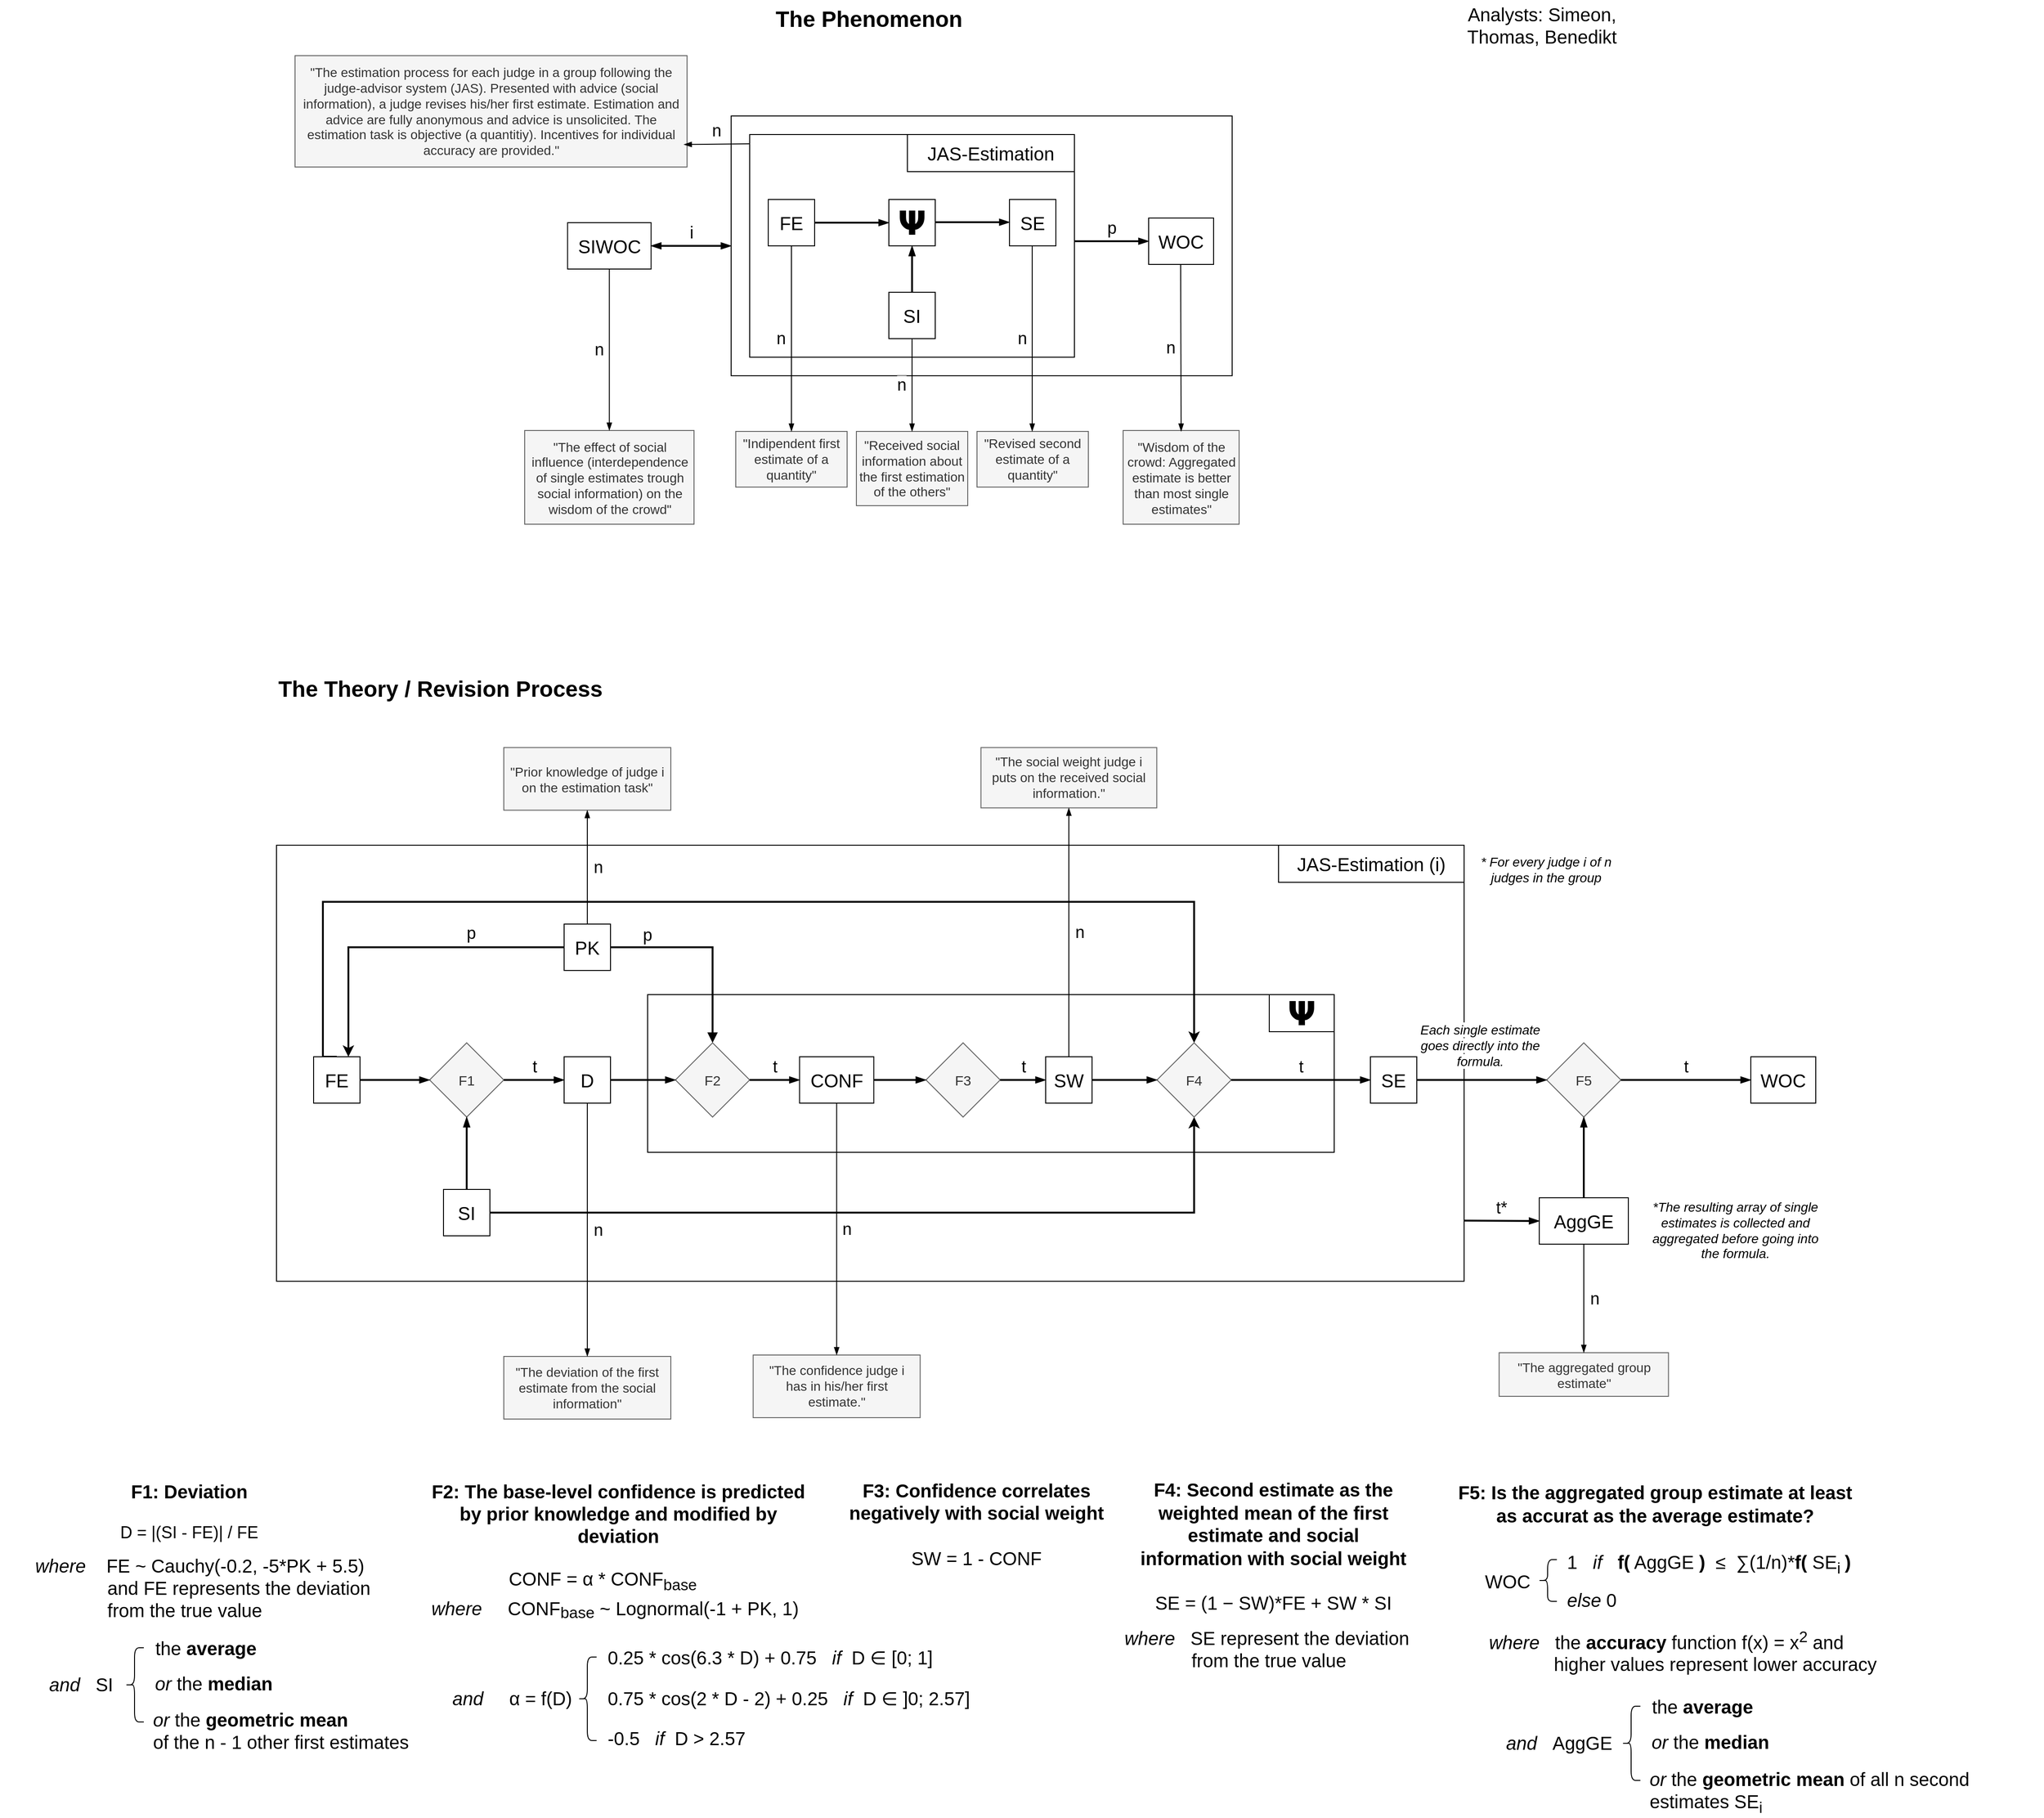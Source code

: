<mxfile version="26.0.9">
  <diagram name="Seite-1" id="RQTe5mgzZmNywEFpRnqD">
    <mxGraphModel dx="2562" dy="2364" grid="1" gridSize="10" guides="1" tooltips="1" connect="1" arrows="1" fold="1" page="1" pageScale="1" pageWidth="827" pageHeight="1169" math="0" shadow="0">
      <root>
        <mxCell id="0" />
        <mxCell id="1" parent="0" />
        <mxCell id="HI9Pbx4m3uAijnWi6vWS-48" value="" style="group" parent="1" vertex="1" connectable="0">
          <mxGeometry x="-390" y="887" width="1587" height="500" as="geometry" />
        </mxCell>
        <mxCell id="HI9Pbx4m3uAijnWi6vWS-57" value="" style="group" parent="HI9Pbx4m3uAijnWi6vWS-48" vertex="1" connectable="0">
          <mxGeometry x="100" y="9" width="1365" height="470" as="geometry" />
        </mxCell>
        <mxCell id="HI9Pbx4m3uAijnWi6vWS-58" value="" style="rounded=0;whiteSpace=wrap;html=1;fillColor=none;" parent="HI9Pbx4m3uAijnWi6vWS-57" vertex="1">
          <mxGeometry width="1280" height="470" as="geometry" />
        </mxCell>
        <mxCell id="HI9Pbx4m3uAijnWi6vWS-59" value="JAS-Estimation (i)" style="rounded=0;whiteSpace=wrap;html=1;fontSize=20;" parent="HI9Pbx4m3uAijnWi6vWS-57" vertex="1">
          <mxGeometry x="1080" width="200" height="40" as="geometry" />
        </mxCell>
        <mxCell id="HI9Pbx4m3uAijnWi6vWS-60" value="&lt;font style=&quot;font-size: 14px; background-color: light-dark(rgb(255, 255, 255), rgb(255, 255, 255));&quot;&gt;&lt;i&gt;Each single estimate goes directly into the formula.&lt;/i&gt;&lt;/font&gt;" style="text;html=1;align=center;verticalAlign=middle;whiteSpace=wrap;rounded=0;" parent="HI9Pbx4m3uAijnWi6vWS-57" vertex="1">
          <mxGeometry x="1230" y="201" width="135" height="30" as="geometry" />
        </mxCell>
        <mxCell id="HI9Pbx4m3uAijnWi6vWS-34" value="&lt;font style=&quot;font-size: 18px;&quot;&gt;p&lt;/font&gt;" style="text;html=1;align=center;verticalAlign=middle;whiteSpace=wrap;rounded=0;" parent="HI9Pbx4m3uAijnWi6vWS-57" vertex="1">
          <mxGeometry x="370" y="82" width="60" height="30" as="geometry" />
        </mxCell>
        <mxCell id="HI9Pbx4m3uAijnWi6vWS-1" value="PK" style="rounded=0;whiteSpace=wrap;html=1;fontSize=20;" parent="HI9Pbx4m3uAijnWi6vWS-57" vertex="1">
          <mxGeometry x="310" y="85" width="50" height="50" as="geometry" />
        </mxCell>
        <mxCell id="HI9Pbx4m3uAijnWi6vWS-54" value="" style="rounded=0;whiteSpace=wrap;html=1;fillColor=none;strokeColor=#000000;strokeWidth=1;" parent="HI9Pbx4m3uAijnWi6vWS-48" vertex="1">
          <mxGeometry x="500" y="170" width="740" height="170" as="geometry" />
        </mxCell>
        <mxCell id="HI9Pbx4m3uAijnWi6vWS-55" value="&lt;span style=&quot;font-size: 36px;&quot;&gt;&lt;font style=&quot;color: rgb(0, 0, 0);&quot;&gt;𝝭&lt;/font&gt;&lt;/span&gt;" style="rounded=0;whiteSpace=wrap;html=1;strokeWidth=1;strokeColor=#000000;" parent="HI9Pbx4m3uAijnWi6vWS-48" vertex="1">
          <mxGeometry x="1170" y="170" width="70" height="40" as="geometry" />
        </mxCell>
        <mxCell id="PKGyjkcOjaS4IfkWWpPk-75" value="&lt;font&gt;&lt;i&gt;* For every judge i of n judges in the group&lt;/i&gt;&lt;/font&gt;" style="text;html=1;align=center;verticalAlign=middle;whiteSpace=wrap;rounded=0;fontSize=14;" parent="HI9Pbx4m3uAijnWi6vWS-48" vertex="1">
          <mxGeometry x="1377" y="20" width="183" height="30" as="geometry" />
        </mxCell>
        <mxCell id="PKGyjkcOjaS4IfkWWpPk-26" value="" style="group" parent="1" vertex="1" connectable="0">
          <mxGeometry x="220" y="130" width="350" height="240" as="geometry" />
        </mxCell>
        <mxCell id="PKGyjkcOjaS4IfkWWpPk-27" value="" style="rounded=0;whiteSpace=wrap;html=1;fillColor=none;" parent="PKGyjkcOjaS4IfkWWpPk-26" vertex="1">
          <mxGeometry width="350" height="240" as="geometry" />
        </mxCell>
        <mxCell id="PKGyjkcOjaS4IfkWWpPk-28" value="JAS-Estimation" style="rounded=0;whiteSpace=wrap;html=1;fontSize=20;" parent="PKGyjkcOjaS4IfkWWpPk-26" vertex="1">
          <mxGeometry x="170" width="180" height="40" as="geometry" />
        </mxCell>
        <mxCell id="PKGyjkcOjaS4IfkWWpPk-33" value="" style="rounded=0;whiteSpace=wrap;html=1;fillColor=none;" parent="1" vertex="1">
          <mxGeometry x="200" y="110" width="540" height="280" as="geometry" />
        </mxCell>
        <mxCell id="PKGyjkcOjaS4IfkWWpPk-1" value="FE" style="rounded=0;whiteSpace=wrap;html=1;fontSize=20;" parent="1" vertex="1">
          <mxGeometry x="240" y="200" width="50" height="50" as="geometry" />
        </mxCell>
        <mxCell id="PKGyjkcOjaS4IfkWWpPk-2" value="&lt;span style=&quot;font-size: 36px;&quot;&gt;𝝭&lt;/span&gt;" style="rounded=0;whiteSpace=wrap;html=1;fontSize=20;" parent="1" vertex="1">
          <mxGeometry x="370" y="200" width="50" height="50" as="geometry" />
        </mxCell>
        <mxCell id="PKGyjkcOjaS4IfkWWpPk-3" value="" style="endArrow=blockThin;html=1;rounded=0;strokeWidth=2;endFill=1;exitX=1;exitY=0.5;exitDx=0;exitDy=0;entryX=0;entryY=0.5;entryDx=0;entryDy=0;" parent="1" source="PKGyjkcOjaS4IfkWWpPk-1" target="PKGyjkcOjaS4IfkWWpPk-2" edge="1">
          <mxGeometry width="50" height="50" relative="1" as="geometry">
            <mxPoint x="330" y="310" as="sourcePoint" />
            <mxPoint x="490" y="310" as="targetPoint" />
          </mxGeometry>
        </mxCell>
        <mxCell id="PKGyjkcOjaS4IfkWWpPk-4" value="SE" style="rounded=0;whiteSpace=wrap;html=1;fontSize=20;" parent="1" vertex="1">
          <mxGeometry x="500" y="200" width="50" height="50" as="geometry" />
        </mxCell>
        <mxCell id="PKGyjkcOjaS4IfkWWpPk-5" value="" style="endArrow=blockThin;html=1;rounded=0;strokeWidth=2;endFill=1;exitX=1;exitY=0.5;exitDx=0;exitDy=0;entryX=0;entryY=0.5;entryDx=0;entryDy=0;" parent="1" edge="1">
          <mxGeometry width="50" height="50" relative="1" as="geometry">
            <mxPoint x="420" y="224.5" as="sourcePoint" />
            <mxPoint x="500" y="224.5" as="targetPoint" />
          </mxGeometry>
        </mxCell>
        <mxCell id="PKGyjkcOjaS4IfkWWpPk-7" value="SI" style="rounded=0;whiteSpace=wrap;html=1;fontSize=20;" parent="1" vertex="1">
          <mxGeometry x="370" y="300" width="50" height="50" as="geometry" />
        </mxCell>
        <mxCell id="PKGyjkcOjaS4IfkWWpPk-8" value="" style="endArrow=blockThin;html=1;rounded=0;strokeWidth=2;endFill=1;entryX=0.5;entryY=1;entryDx=0;entryDy=0;" parent="1" target="PKGyjkcOjaS4IfkWWpPk-2" edge="1">
          <mxGeometry width="50" height="50" relative="1" as="geometry">
            <mxPoint x="395" y="300" as="sourcePoint" />
            <mxPoint x="450" y="300" as="targetPoint" />
          </mxGeometry>
        </mxCell>
        <mxCell id="PKGyjkcOjaS4IfkWWpPk-12" value="WOC" style="rounded=0;whiteSpace=wrap;html=1;fontSize=20;" parent="1" vertex="1">
          <mxGeometry x="650" y="220" width="70" height="50" as="geometry" />
        </mxCell>
        <mxCell id="PKGyjkcOjaS4IfkWWpPk-13" value="&lt;font style=&quot;font-size: 18px;&quot;&gt;p&lt;/font&gt;" style="endArrow=blockThin;html=1;rounded=0;labelPosition=center;verticalLabelPosition=top;align=center;verticalAlign=bottom;strokeWidth=2;endFill=1;exitX=1;exitY=0.5;exitDx=0;exitDy=0;" parent="1" edge="1">
          <mxGeometry width="50" height="50" relative="1" as="geometry">
            <mxPoint x="569.991" y="245" as="sourcePoint" />
            <mxPoint x="650" y="245" as="targetPoint" />
          </mxGeometry>
        </mxCell>
        <mxCell id="PKGyjkcOjaS4IfkWWpPk-15" value="SIWOC" style="rounded=0;whiteSpace=wrap;html=1;fontSize=20;" parent="1" vertex="1">
          <mxGeometry x="23.75" y="225" width="90" height="50" as="geometry" />
        </mxCell>
        <mxCell id="PKGyjkcOjaS4IfkWWpPk-16" value="&lt;font style=&quot;font-size: 18px;&quot;&gt;i&lt;/font&gt;" style="endArrow=blockThin;html=1;rounded=0;labelPosition=center;verticalLabelPosition=top;align=center;verticalAlign=bottom;strokeWidth=2;endFill=1;startArrow=blockThin;startFill=1;entryX=0;entryY=0.5;entryDx=0;entryDy=0;exitX=1;exitY=0.5;exitDx=0;exitDy=0;" parent="1" source="PKGyjkcOjaS4IfkWWpPk-15" target="PKGyjkcOjaS4IfkWWpPk-33" edge="1">
          <mxGeometry width="50" height="50" relative="1" as="geometry">
            <mxPoint x="100" y="310" as="sourcePoint" />
            <mxPoint x="170" y="250" as="targetPoint" />
          </mxGeometry>
        </mxCell>
        <mxCell id="PKGyjkcOjaS4IfkWWpPk-17" value="&quot;Indipendent first estimate of a quantity&quot;" style="rounded=0;whiteSpace=wrap;html=1;fillColor=#f5f5f5;fontColor=#333333;strokeColor=#666666;fontSize=14;" parent="1" vertex="1">
          <mxGeometry x="205" y="450" width="120" height="60" as="geometry" />
        </mxCell>
        <mxCell id="PKGyjkcOjaS4IfkWWpPk-18" value="&lt;font style=&quot;font-size: 18px;&quot;&gt;n&lt;/font&gt;" style="endArrow=blockThin;html=1;rounded=0;labelPosition=left;verticalLabelPosition=middle;align=right;verticalAlign=middle;strokeWidth=1;endFill=1;exitX=0.5;exitY=1;exitDx=0;exitDy=0;entryX=0.5;entryY=0;entryDx=0;entryDy=0;spacingRight=5;" parent="1" source="PKGyjkcOjaS4IfkWWpPk-1" target="PKGyjkcOjaS4IfkWWpPk-17" edge="1">
          <mxGeometry width="50" height="50" relative="1" as="geometry">
            <mxPoint x="250" y="300" as="sourcePoint" />
            <mxPoint x="400" y="300" as="targetPoint" />
          </mxGeometry>
        </mxCell>
        <mxCell id="PKGyjkcOjaS4IfkWWpPk-19" value="&quot;Received social information about the first estimation of the others&quot;" style="rounded=0;whiteSpace=wrap;html=1;fillColor=#f5f5f5;fontColor=#333333;strokeColor=#666666;fontSize=14;" parent="1" vertex="1">
          <mxGeometry x="335" y="450" width="120" height="80" as="geometry" />
        </mxCell>
        <mxCell id="PKGyjkcOjaS4IfkWWpPk-20" value="&lt;font style=&quot;font-size: 18px;&quot;&gt;n&lt;/font&gt;" style="endArrow=blockThin;html=1;rounded=0;labelPosition=left;verticalLabelPosition=middle;align=right;verticalAlign=middle;strokeWidth=1;endFill=1;exitX=0.5;exitY=1;exitDx=0;exitDy=0;entryX=0.5;entryY=0;entryDx=0;entryDy=0;spacingRight=5;" parent="1" source="PKGyjkcOjaS4IfkWWpPk-7" target="PKGyjkcOjaS4IfkWWpPk-19" edge="1">
          <mxGeometry width="50" height="50" relative="1" as="geometry">
            <mxPoint x="275" y="260" as="sourcePoint" />
            <mxPoint x="275" y="460" as="targetPoint" />
          </mxGeometry>
        </mxCell>
        <mxCell id="PKGyjkcOjaS4IfkWWpPk-21" value="&quot;Revised second estimate of a quantity&quot;" style="rounded=0;whiteSpace=wrap;html=1;fillColor=#f5f5f5;fontColor=#333333;strokeColor=#666666;fontSize=14;" parent="1" vertex="1">
          <mxGeometry x="465" y="450" width="120" height="60" as="geometry" />
        </mxCell>
        <mxCell id="PKGyjkcOjaS4IfkWWpPk-22" value="&lt;font style=&quot;font-size: 18px;&quot;&gt;n&lt;/font&gt;" style="endArrow=blockThin;html=1;rounded=0;labelPosition=left;verticalLabelPosition=middle;align=right;verticalAlign=middle;strokeWidth=1;endFill=1;exitX=0.5;exitY=1;exitDx=0;exitDy=0;entryX=0.5;entryY=0;entryDx=0;entryDy=0;spacingRight=5;" parent="1" edge="1">
          <mxGeometry width="50" height="50" relative="1" as="geometry">
            <mxPoint x="524.5" y="250" as="sourcePoint" />
            <mxPoint x="524.5" y="450" as="targetPoint" />
          </mxGeometry>
        </mxCell>
        <mxCell id="PKGyjkcOjaS4IfkWWpPk-29" value="&quot;Wisdom of the crowd: Aggregated estimate is better than most single estimates&quot;" style="rounded=0;whiteSpace=wrap;html=1;fillColor=#f5f5f5;fontColor=#333333;strokeColor=#666666;fontSize=14;" parent="1" vertex="1">
          <mxGeometry x="622.5" y="449" width="125" height="101" as="geometry" />
        </mxCell>
        <mxCell id="PKGyjkcOjaS4IfkWWpPk-30" value="&lt;font style=&quot;font-size: 18px;&quot;&gt;n&lt;/font&gt;" style="endArrow=blockThin;html=1;rounded=0;labelPosition=left;verticalLabelPosition=middle;align=right;verticalAlign=middle;strokeWidth=1;endFill=1;exitX=0.5;exitY=1;exitDx=0;exitDy=0;spacingRight=5;" parent="1" edge="1">
          <mxGeometry width="50" height="50" relative="1" as="geometry">
            <mxPoint x="684.5" y="270" as="sourcePoint" />
            <mxPoint x="685" y="450" as="targetPoint" />
          </mxGeometry>
        </mxCell>
        <mxCell id="PKGyjkcOjaS4IfkWWpPk-31" value="&quot;The effect of social influence (interdependence of single estimates trough social information) on the wisdom of the crowd&quot;" style="rounded=0;whiteSpace=wrap;html=1;fillColor=#f5f5f5;fontColor=#333333;strokeColor=#666666;fontSize=14;spacingLeft=3;spacingRight=3;" parent="1" vertex="1">
          <mxGeometry x="-22.5" y="449" width="182.5" height="101" as="geometry" />
        </mxCell>
        <mxCell id="PKGyjkcOjaS4IfkWWpPk-32" value="&lt;font style=&quot;font-size: 18px;&quot;&gt;n&lt;/font&gt;" style="endArrow=blockThin;html=1;rounded=0;labelPosition=left;verticalLabelPosition=middle;align=right;verticalAlign=middle;strokeWidth=1;endFill=1;spacingRight=5;exitX=0.5;exitY=1;exitDx=0;exitDy=0;entryX=0.5;entryY=0;entryDx=0;entryDy=0;" parent="1" source="PKGyjkcOjaS4IfkWWpPk-15" target="PKGyjkcOjaS4IfkWWpPk-31" edge="1">
          <mxGeometry width="50" height="50" relative="1" as="geometry">
            <mxPoint x="70" y="280" as="sourcePoint" />
            <mxPoint x="65" y="449" as="targetPoint" />
          </mxGeometry>
        </mxCell>
        <mxCell id="PKGyjkcOjaS4IfkWWpPk-34" value="&quot;The estimation process for each judge in a group following the judge-advisor system (JAS). Presented with advice (social information), a judge revises his/her first estimate. Estimation and advice are fully anonymous and advice is unsolicited. The estimation task is objective (a quantitiy). Incentives for individual accuracy are provided.&quot;" style="rounded=0;whiteSpace=wrap;html=1;fillColor=#f5f5f5;fontColor=#333333;strokeColor=#666666;fontSize=14;spacingLeft=5;spacingRight=5;" parent="1" vertex="1">
          <mxGeometry x="-270" y="45" width="422.5" height="120" as="geometry" />
        </mxCell>
        <mxCell id="PKGyjkcOjaS4IfkWWpPk-35" value="&lt;font style=&quot;font-size: 18px;&quot;&gt;n&lt;/font&gt;" style="endArrow=blockThin;html=1;rounded=0;labelPosition=center;verticalLabelPosition=top;align=center;verticalAlign=bottom;strokeWidth=1;endFill=1;exitX=0.037;exitY=0.107;exitDx=0;exitDy=0;exitPerimeter=0;entryX=0.992;entryY=0.798;entryDx=0;entryDy=0;entryPerimeter=0;" parent="1" source="PKGyjkcOjaS4IfkWWpPk-33" target="PKGyjkcOjaS4IfkWWpPk-34" edge="1">
          <mxGeometry width="50" height="50" relative="1" as="geometry">
            <mxPoint x="220" y="70" as="sourcePoint" />
            <mxPoint x="380" y="70" as="targetPoint" />
          </mxGeometry>
        </mxCell>
        <mxCell id="PKGyjkcOjaS4IfkWWpPk-57" value="&quot;The social weight judge i puts on the received social information.&quot;" style="rounded=0;whiteSpace=wrap;html=1;fillColor=#f5f5f5;strokeColor=#666666;fontSize=14;spacingLeft=3;spacingRight=3;fontColor=#333333;" parent="1" vertex="1">
          <mxGeometry x="469.25" y="790.75" width="189.5" height="65" as="geometry" />
        </mxCell>
        <mxCell id="PKGyjkcOjaS4IfkWWpPk-68" value="&quot;The confidence judge i has in his/her first estimate.&quot;" style="rounded=0;whiteSpace=wrap;html=1;fillColor=#f5f5f5;strokeColor=#666666;fontSize=14;spacingLeft=3;spacingRight=3;fontColor=#333333;" parent="1" vertex="1">
          <mxGeometry x="223.75" y="1445.5" width="180" height="67.5" as="geometry" />
        </mxCell>
        <mxCell id="PKGyjkcOjaS4IfkWWpPk-79" value="&lt;b style=&quot;&quot;&gt;&lt;font style=&quot;font-size: 20px;&quot;&gt;F4: Second estimate as the weighted mean of the first estimate and social information with social weight&lt;/font&gt;&lt;/b&gt;&lt;div&gt;&lt;b&gt;&lt;font style=&quot;font-size: 20px;&quot;&gt;&lt;br&gt;&lt;/font&gt;&lt;/b&gt;&lt;div&gt;&lt;font style=&quot;font-size: 20px;&quot;&gt;SE = (1 − SW)*FE + SW * SI&lt;/font&gt;&lt;br&gt;&lt;/div&gt;&lt;/div&gt;" style="text;html=1;align=center;verticalAlign=middle;whiteSpace=wrap;rounded=0;fontSize=17;" parent="1" vertex="1">
          <mxGeometry x="634" y="1587" width="301" height="130" as="geometry" />
        </mxCell>
        <mxCell id="PKGyjkcOjaS4IfkWWpPk-80" value="&lt;b style=&quot;&quot;&gt;&lt;font style=&quot;font-size: 20px;&quot;&gt;F5: Is the aggregated group estimate at least as accurat as the average estimate?&lt;/font&gt;&lt;/b&gt;" style="text;html=1;align=center;verticalAlign=middle;whiteSpace=wrap;rounded=0;fontSize=17;" parent="1" vertex="1">
          <mxGeometry x="981" y="1572" width="430" height="67" as="geometry" />
        </mxCell>
        <mxCell id="HI9Pbx4m3uAijnWi6vWS-29" style="edgeStyle=orthogonalEdgeStyle;rounded=0;orthogonalLoop=1;jettySize=auto;html=1;exitX=0.5;exitY=0;exitDx=0;exitDy=0;entryX=0.5;entryY=0;entryDx=0;entryDy=0;strokeWidth=2;" parent="1" source="PKGyjkcOjaS4IfkWWpPk-83" target="PKGyjkcOjaS4IfkWWpPk-86" edge="1">
          <mxGeometry relative="1" as="geometry">
            <Array as="points">
              <mxPoint x="-240" y="1124" />
              <mxPoint x="-240" y="957" />
              <mxPoint x="699" y="957" />
            </Array>
          </mxGeometry>
        </mxCell>
        <mxCell id="PKGyjkcOjaS4IfkWWpPk-83" value="FE" style="rounded=0;whiteSpace=wrap;html=1;fontSize=20;" parent="1" vertex="1">
          <mxGeometry x="-250" y="1124" width="50" height="50" as="geometry" />
        </mxCell>
        <mxCell id="PKGyjkcOjaS4IfkWWpPk-85" value="SW" style="rounded=0;whiteSpace=wrap;html=1;fontSize=20;" parent="1" vertex="1">
          <mxGeometry x="539" y="1124" width="50" height="50" as="geometry" />
        </mxCell>
        <mxCell id="PKGyjkcOjaS4IfkWWpPk-86" value="F4" style="rhombus;whiteSpace=wrap;html=1;strokeColor=#666666;fillColor=#f5f5f5;fontSize=15;fontColor=#333333;" parent="1" vertex="1">
          <mxGeometry x="659" y="1109" width="80" height="80" as="geometry" />
        </mxCell>
        <mxCell id="PKGyjkcOjaS4IfkWWpPk-87" value="SE" style="rounded=0;whiteSpace=wrap;html=1;fontSize=20;" parent="1" vertex="1">
          <mxGeometry x="889" y="1124" width="50" height="50" as="geometry" />
        </mxCell>
        <mxCell id="PKGyjkcOjaS4IfkWWpPk-88" value="CONF" style="rounded=0;whiteSpace=wrap;html=1;fontSize=20;" parent="1" vertex="1">
          <mxGeometry x="273.75" y="1124" width="80" height="50" as="geometry" />
        </mxCell>
        <mxCell id="PKGyjkcOjaS4IfkWWpPk-92" value="" style="endArrow=blockThin;html=1;rounded=0;strokeWidth=2;endFill=1;exitX=1;exitY=0.5;exitDx=0;exitDy=0;entryX=0;entryY=0.5;entryDx=0;entryDy=0;" parent="1" source="PKGyjkcOjaS4IfkWWpPk-85" target="PKGyjkcOjaS4IfkWWpPk-86" edge="1">
          <mxGeometry width="50" height="50" relative="1" as="geometry">
            <mxPoint x="589" y="1254" as="sourcePoint" />
            <mxPoint x="749" y="1254" as="targetPoint" />
          </mxGeometry>
        </mxCell>
        <mxCell id="PKGyjkcOjaS4IfkWWpPk-93" value="&lt;font style=&quot;font-size: 18px;&quot;&gt;t&lt;/font&gt;" style="endArrow=blockThin;html=1;rounded=0;labelPosition=center;verticalLabelPosition=top;align=center;verticalAlign=bottom;strokeWidth=2;endFill=1;exitX=1;exitY=0.5;exitDx=0;exitDy=0;entryX=0;entryY=0.5;entryDx=0;entryDy=0;" parent="1" source="PKGyjkcOjaS4IfkWWpPk-86" target="PKGyjkcOjaS4IfkWWpPk-87" edge="1">
          <mxGeometry width="50" height="50" relative="1" as="geometry">
            <mxPoint x="789" y="1224" as="sourcePoint" />
            <mxPoint x="949" y="1224" as="targetPoint" />
          </mxGeometry>
        </mxCell>
        <mxCell id="PKGyjkcOjaS4IfkWWpPk-98" style="edgeStyle=orthogonalEdgeStyle;rounded=0;orthogonalLoop=1;jettySize=auto;html=1;exitX=1;exitY=0.5;exitDx=0;exitDy=0;entryX=0.5;entryY=1;entryDx=0;entryDy=0;strokeWidth=2;" parent="1" source="PKGyjkcOjaS4IfkWWpPk-39" target="PKGyjkcOjaS4IfkWWpPk-86" edge="1">
          <mxGeometry relative="1" as="geometry" />
        </mxCell>
        <mxCell id="PKGyjkcOjaS4IfkWWpPk-39" value="SI" style="rounded=0;whiteSpace=wrap;html=1;fontSize=20;" parent="1" vertex="1">
          <mxGeometry x="-110" y="1267" width="50" height="50" as="geometry" />
        </mxCell>
        <mxCell id="PKGyjkcOjaS4IfkWWpPk-105" value="F5" style="rhombus;whiteSpace=wrap;html=1;strokeColor=#666666;fillColor=#f5f5f5;fontSize=15;fontColor=#333333;" parent="1" vertex="1">
          <mxGeometry x="1079" y="1109" width="80" height="80" as="geometry" />
        </mxCell>
        <mxCell id="PKGyjkcOjaS4IfkWWpPk-107" value="" style="endArrow=blockThin;html=1;rounded=0;strokeWidth=2;endFill=1;exitX=1;exitY=0.5;exitDx=0;exitDy=0;entryX=0;entryY=0.5;entryDx=0;entryDy=0;" parent="1" source="PKGyjkcOjaS4IfkWWpPk-87" target="PKGyjkcOjaS4IfkWWpPk-105" edge="1">
          <mxGeometry width="50" height="50" relative="1" as="geometry">
            <mxPoint x="1049" y="1184" as="sourcePoint" />
            <mxPoint x="1179" y="1224" as="targetPoint" />
          </mxGeometry>
        </mxCell>
        <mxCell id="PKGyjkcOjaS4IfkWWpPk-108" value="AggGE" style="rounded=0;whiteSpace=wrap;html=1;fontSize=20;" parent="1" vertex="1">
          <mxGeometry x="1071" y="1276" width="96" height="50" as="geometry" />
        </mxCell>
        <mxCell id="PKGyjkcOjaS4IfkWWpPk-109" value="&lt;font style=&quot;font-size: 18px;&quot;&gt;t*&lt;/font&gt;" style="endArrow=blockThin;html=1;rounded=0;labelPosition=center;verticalLabelPosition=top;align=center;verticalAlign=bottom;strokeWidth=2;endFill=1;exitX=1;exitY=0.861;exitDx=0;exitDy=0;entryX=0;entryY=0.5;entryDx=0;entryDy=0;exitPerimeter=0;" parent="1" source="HI9Pbx4m3uAijnWi6vWS-58" target="PKGyjkcOjaS4IfkWWpPk-108" edge="1">
          <mxGeometry width="50" height="50" relative="1" as="geometry">
            <mxPoint x="979.0" y="1301.5" as="sourcePoint" />
            <mxPoint x="1219" y="1384" as="targetPoint" />
          </mxGeometry>
        </mxCell>
        <mxCell id="PKGyjkcOjaS4IfkWWpPk-110" value="" style="endArrow=blockThin;html=1;rounded=0;strokeWidth=2;endFill=1;exitX=0.5;exitY=0;exitDx=0;exitDy=0;entryX=0.5;entryY=1;entryDx=0;entryDy=0;" parent="1" source="PKGyjkcOjaS4IfkWWpPk-108" target="PKGyjkcOjaS4IfkWWpPk-105" edge="1">
          <mxGeometry width="50" height="50" relative="1" as="geometry">
            <mxPoint x="1139" y="1214" as="sourcePoint" />
            <mxPoint x="1299" y="1214" as="targetPoint" />
          </mxGeometry>
        </mxCell>
        <mxCell id="PKGyjkcOjaS4IfkWWpPk-111" value="&quot;The aggregated group estimate&quot;" style="rounded=0;whiteSpace=wrap;html=1;fillColor=#f5f5f5;fontColor=#333333;strokeColor=#666666;fontSize=14;spacingLeft=3;spacingRight=3;" parent="1" vertex="1">
          <mxGeometry x="1027.75" y="1443" width="182.5" height="47" as="geometry" />
        </mxCell>
        <mxCell id="PKGyjkcOjaS4IfkWWpPk-112" value="&lt;font style=&quot;font-size: 18px;&quot;&gt;n&lt;/font&gt;" style="endArrow=blockThin;html=1;rounded=0;labelPosition=right;verticalLabelPosition=middle;align=left;verticalAlign=middle;strokeWidth=1;endFill=1;exitX=0.5;exitY=1;exitDx=0;exitDy=0;entryX=0.5;entryY=0;entryDx=0;entryDy=0;spacingLeft=5;" parent="1" source="PKGyjkcOjaS4IfkWWpPk-108" target="PKGyjkcOjaS4IfkWWpPk-111" edge="1">
          <mxGeometry width="50" height="50" relative="1" as="geometry">
            <mxPoint x="1179" y="1364" as="sourcePoint" />
            <mxPoint x="1339" y="1364" as="targetPoint" />
          </mxGeometry>
        </mxCell>
        <mxCell id="PKGyjkcOjaS4IfkWWpPk-113" value="WOC" style="rounded=0;whiteSpace=wrap;html=1;fontSize=20;" parent="1" vertex="1">
          <mxGeometry x="1299" y="1124" width="70" height="50" as="geometry" />
        </mxCell>
        <mxCell id="PKGyjkcOjaS4IfkWWpPk-115" value="&lt;font style=&quot;font-size: 18px;&quot;&gt;t&lt;/font&gt;" style="endArrow=blockThin;html=1;rounded=0;labelPosition=center;verticalLabelPosition=top;align=center;verticalAlign=bottom;strokeWidth=2;endFill=1;exitX=1;exitY=0.5;exitDx=0;exitDy=0;entryX=0;entryY=0.5;entryDx=0;entryDy=0;" parent="1" source="PKGyjkcOjaS4IfkWWpPk-105" target="PKGyjkcOjaS4IfkWWpPk-113" edge="1">
          <mxGeometry width="50" height="50" relative="1" as="geometry">
            <mxPoint x="1229" y="1234" as="sourcePoint" />
            <mxPoint x="1389" y="1234" as="targetPoint" />
          </mxGeometry>
        </mxCell>
        <mxCell id="PKGyjkcOjaS4IfkWWpPk-116" value="&lt;h1 style=&quot;margin-top: 0px;&quot;&gt;The Theory / Revision Process&lt;/h1&gt;" style="text;html=1;whiteSpace=wrap;overflow=hidden;rounded=0;" parent="1" vertex="1">
          <mxGeometry x="-290" y="707" width="900" height="63" as="geometry" />
        </mxCell>
        <mxCell id="PKGyjkcOjaS4IfkWWpPk-117" value="&lt;h1 style=&quot;margin-top: 0px;&quot;&gt;The Phenomenon&lt;/h1&gt;&lt;p&gt;&lt;br&gt;&lt;/p&gt;" style="text;html=1;whiteSpace=wrap;overflow=hidden;rounded=0;" parent="1" vertex="1">
          <mxGeometry x="246" y="-15" width="400" height="50" as="geometry" />
        </mxCell>
        <mxCell id="HI9Pbx4m3uAijnWi6vWS-31" style="edgeStyle=orthogonalEdgeStyle;rounded=0;orthogonalLoop=1;jettySize=auto;html=1;exitX=0;exitY=0.5;exitDx=0;exitDy=0;entryX=0.75;entryY=0;entryDx=0;entryDy=0;strokeWidth=2;" parent="1" source="HI9Pbx4m3uAijnWi6vWS-1" target="PKGyjkcOjaS4IfkWWpPk-83" edge="1">
          <mxGeometry relative="1" as="geometry" />
        </mxCell>
        <mxCell id="HI9Pbx4m3uAijnWi6vWS-69" style="edgeStyle=orthogonalEdgeStyle;rounded=0;orthogonalLoop=1;jettySize=auto;html=1;exitX=1;exitY=0.5;exitDx=0;exitDy=0;entryX=0.5;entryY=0;entryDx=0;entryDy=0;endArrow=block;endFill=1;strokeWidth=2;" parent="1" source="HI9Pbx4m3uAijnWi6vWS-1" target="HI9Pbx4m3uAijnWi6vWS-13" edge="1">
          <mxGeometry relative="1" as="geometry" />
        </mxCell>
        <mxCell id="HI9Pbx4m3uAijnWi6vWS-4" value="D" style="rounded=0;whiteSpace=wrap;html=1;fontSize=20;" parent="1" vertex="1">
          <mxGeometry x="20" y="1124" width="50" height="50" as="geometry" />
        </mxCell>
        <mxCell id="HI9Pbx4m3uAijnWi6vWS-10" value="F3" style="rhombus;whiteSpace=wrap;html=1;strokeColor=#666666;fillColor=#f5f5f5;fontSize=15;fontColor=#333333;" parent="1" vertex="1">
          <mxGeometry x="410" y="1109" width="80" height="80" as="geometry" />
        </mxCell>
        <mxCell id="HI9Pbx4m3uAijnWi6vWS-11" value="" style="endArrow=blockThin;html=1;rounded=0;strokeWidth=2;endFill=1;exitX=1;exitY=0.5;exitDx=0;exitDy=0;entryX=0;entryY=0.5;entryDx=0;entryDy=0;" parent="1" source="PKGyjkcOjaS4IfkWWpPk-88" target="HI9Pbx4m3uAijnWi6vWS-10" edge="1">
          <mxGeometry width="50" height="50" relative="1" as="geometry">
            <mxPoint x="330" y="1227" as="sourcePoint" />
            <mxPoint x="490" y="1227" as="targetPoint" />
          </mxGeometry>
        </mxCell>
        <mxCell id="HI9Pbx4m3uAijnWi6vWS-13" value="F2" style="rhombus;whiteSpace=wrap;html=1;strokeColor=#666666;fillColor=#f5f5f5;fontSize=15;fontColor=#333333;" parent="1" vertex="1">
          <mxGeometry x="140" y="1109" width="80" height="80" as="geometry" />
        </mxCell>
        <mxCell id="HI9Pbx4m3uAijnWi6vWS-15" value="" style="endArrow=blockThin;html=1;rounded=0;strokeWidth=2;endFill=1;exitX=1;exitY=0.5;exitDx=0;exitDy=0;entryX=0;entryY=0.5;entryDx=0;entryDy=0;" parent="1" source="HI9Pbx4m3uAijnWi6vWS-4" target="HI9Pbx4m3uAijnWi6vWS-13" edge="1">
          <mxGeometry width="50" height="50" relative="1" as="geometry">
            <mxPoint x="160" y="1247" as="sourcePoint" />
            <mxPoint x="320" y="1247" as="targetPoint" />
          </mxGeometry>
        </mxCell>
        <mxCell id="HI9Pbx4m3uAijnWi6vWS-16" value="F1" style="rhombus;whiteSpace=wrap;html=1;strokeColor=#666666;fillColor=#f5f5f5;fontSize=15;fontColor=#333333;" parent="1" vertex="1">
          <mxGeometry x="-125" y="1109" width="80" height="80" as="geometry" />
        </mxCell>
        <mxCell id="HI9Pbx4m3uAijnWi6vWS-18" value="" style="endArrow=blockThin;html=1;rounded=0;strokeWidth=2;endFill=1;exitX=0.5;exitY=0;exitDx=0;exitDy=0;entryX=0.5;entryY=1;entryDx=0;entryDy=0;" parent="1" source="PKGyjkcOjaS4IfkWWpPk-39" target="HI9Pbx4m3uAijnWi6vWS-16" edge="1">
          <mxGeometry width="50" height="50" relative="1" as="geometry">
            <mxPoint x="70" y="1237" as="sourcePoint" />
            <mxPoint x="230" y="1237" as="targetPoint" />
          </mxGeometry>
        </mxCell>
        <mxCell id="HI9Pbx4m3uAijnWi6vWS-19" value="" style="endArrow=blockThin;html=1;rounded=0;strokeWidth=2;endFill=1;exitX=1;exitY=0.5;exitDx=0;exitDy=0;entryX=0;entryY=0.5;entryDx=0;entryDy=0;" parent="1" source="PKGyjkcOjaS4IfkWWpPk-83" target="HI9Pbx4m3uAijnWi6vWS-16" edge="1">
          <mxGeometry width="50" height="50" relative="1" as="geometry">
            <mxPoint x="-130" y="1217" as="sourcePoint" />
            <mxPoint x="30" y="1217" as="targetPoint" />
          </mxGeometry>
        </mxCell>
        <mxCell id="HI9Pbx4m3uAijnWi6vWS-22" value="&lt;font style=&quot;font-size: 18px;&quot;&gt;n&lt;/font&gt;" style="endArrow=blockThin;html=1;rounded=0;labelPosition=right;verticalLabelPosition=middle;align=left;verticalAlign=middle;strokeWidth=1;endFill=1;exitX=0.5;exitY=1;exitDx=0;exitDy=0;entryX=0.5;entryY=0;entryDx=0;entryDy=0;spacingLeft=4;" parent="1" source="PKGyjkcOjaS4IfkWWpPk-88" target="PKGyjkcOjaS4IfkWWpPk-68" edge="1">
          <mxGeometry width="50" height="50" relative="1" as="geometry">
            <mxPoint x="370" y="1207" as="sourcePoint" />
            <mxPoint x="530" y="1207" as="targetPoint" />
          </mxGeometry>
        </mxCell>
        <mxCell id="HI9Pbx4m3uAijnWi6vWS-33" value="&lt;font style=&quot;font-size: 18px;&quot;&gt;p&lt;/font&gt;" style="text;html=1;align=center;verticalAlign=middle;whiteSpace=wrap;rounded=0;" parent="1" vertex="1">
          <mxGeometry x="-110" y="976" width="60" height="30" as="geometry" />
        </mxCell>
        <mxCell id="HI9Pbx4m3uAijnWi6vWS-35" value="&lt;font style=&quot;font-size: 18px;&quot;&gt;n&lt;/font&gt;" style="endArrow=blockThin;html=1;rounded=0;labelPosition=right;verticalLabelPosition=middle;align=left;verticalAlign=middle;strokeWidth=1;endFill=1;exitX=0.5;exitY=0;exitDx=0;exitDy=0;entryX=0.5;entryY=1;entryDx=0;entryDy=0;spacingLeft=5;" parent="1" source="PKGyjkcOjaS4IfkWWpPk-85" target="PKGyjkcOjaS4IfkWWpPk-57" edge="1">
          <mxGeometry width="50" height="50" relative="1" as="geometry">
            <mxPoint x="740" y="1077" as="sourcePoint" />
            <mxPoint x="900" y="1077" as="targetPoint" />
          </mxGeometry>
        </mxCell>
        <mxCell id="HI9Pbx4m3uAijnWi6vWS-37" value="&quot;Prior knowledge of judge i on the estimation task&quot;" style="rounded=0;whiteSpace=wrap;html=1;fillColor=#f5f5f5;strokeColor=#666666;fontSize=14;spacingLeft=3;spacingRight=3;fontColor=#333333;" parent="1" vertex="1">
          <mxGeometry x="-45" y="790.75" width="180" height="67.5" as="geometry" />
        </mxCell>
        <mxCell id="HI9Pbx4m3uAijnWi6vWS-38" value="&lt;font style=&quot;font-size: 18px;&quot;&gt;n&lt;/font&gt;" style="endArrow=blockThin;html=1;rounded=0;labelPosition=right;verticalLabelPosition=middle;align=left;verticalAlign=middle;strokeWidth=1;endFill=1;exitX=0.5;exitY=0;exitDx=0;exitDy=0;entryX=0.5;entryY=1;entryDx=0;entryDy=0;spacingLeft=5;" parent="1" source="HI9Pbx4m3uAijnWi6vWS-1" target="HI9Pbx4m3uAijnWi6vWS-37" edge="1">
          <mxGeometry width="50" height="50" relative="1" as="geometry">
            <mxPoint x="340" y="927" as="sourcePoint" />
            <mxPoint x="500" y="927" as="targetPoint" />
          </mxGeometry>
        </mxCell>
        <mxCell id="HI9Pbx4m3uAijnWi6vWS-42" value="&quot;The deviation of the first estimate from the social information&quot;" style="rounded=0;whiteSpace=wrap;html=1;fillColor=#f5f5f5;strokeColor=#666666;fontSize=14;spacingLeft=3;spacingRight=3;fontColor=#333333;" parent="1" vertex="1">
          <mxGeometry x="-45" y="1447" width="180" height="67.5" as="geometry" />
        </mxCell>
        <mxCell id="HI9Pbx4m3uAijnWi6vWS-47" value="&lt;font style=&quot;font-size: 18px;&quot;&gt;n&lt;/font&gt;" style="endArrow=blockThin;html=1;rounded=0;labelPosition=right;verticalLabelPosition=middle;align=left;verticalAlign=middle;strokeWidth=1;endFill=1;exitX=0.5;exitY=1;exitDx=0;exitDy=0;entryX=0.5;entryY=0;entryDx=0;entryDy=0;spacingLeft=5;" parent="1" source="HI9Pbx4m3uAijnWi6vWS-4" target="HI9Pbx4m3uAijnWi6vWS-42" edge="1">
          <mxGeometry width="50" height="50" relative="1" as="geometry">
            <mxPoint x="70" y="1377" as="sourcePoint" />
            <mxPoint x="230" y="1377" as="targetPoint" />
          </mxGeometry>
        </mxCell>
        <mxCell id="HI9Pbx4m3uAijnWi6vWS-61" value="&lt;font style=&quot;font-size: 14px; background-color: light-dark(rgb(255, 255, 255), rgb(255, 255, 255));&quot;&gt;&lt;i&gt;*The resulting array of single estimates is collected and aggregated before going into the formula.&lt;/i&gt;&lt;/font&gt;" style="text;html=1;align=center;verticalAlign=middle;whiteSpace=wrap;rounded=0;" parent="1" vertex="1">
          <mxGeometry x="1190" y="1296" width="185" height="30" as="geometry" />
        </mxCell>
        <mxCell id="HI9Pbx4m3uAijnWi6vWS-62" value="&lt;font style=&quot;font-size: 20px;&quot;&gt;Analysts: Simeon, Thomas, Benedikt&lt;/font&gt;" style="text;html=1;align=center;verticalAlign=middle;whiteSpace=wrap;rounded=0;fontSize=16;" parent="1" vertex="1">
          <mxGeometry x="989" y="-3" width="170" height="30" as="geometry" />
        </mxCell>
        <mxCell id="HI9Pbx4m3uAijnWi6vWS-70" value="&lt;font style=&quot;font-size: 20px;&quot;&gt;&lt;b&gt;F2: The base-level confidence is predicted by prior knowledge and modified by deviation&lt;/b&gt;&lt;/font&gt;&lt;div style=&quot;line-height: 140%;&quot;&gt;&lt;font style=&quot;font-size: 20px;&quot;&gt;&amp;nbsp;&lt;/font&gt;&lt;div style=&quot;text-align: left;&quot;&gt;&lt;span style=&quot;font-size: 20px; line-height: 140%;&quot;&gt;&amp;nbsp; &amp;nbsp; &amp;nbsp; &amp;nbsp; &amp;nbsp; &amp;nbsp; &amp;nbsp; &amp;nbsp;CONF = &lt;/span&gt;&lt;span style=&quot;background-color: transparent; color: light-dark(rgb(0, 0, 0), rgb(255, 255, 255));&quot;&gt;&lt;font style=&quot;font-size: 20px; line-height: 140%;&quot;&gt;α * CONF&lt;sub style=&quot;line-height: 140%;&quot;&gt;base&lt;/sub&gt;&lt;/font&gt;&lt;/span&gt;&lt;/div&gt;&lt;div style=&quot;text-align: left;&quot;&gt;&lt;font style=&quot;background-color: transparent; color: light-dark(rgb(0, 0, 0), rgb(255, 255, 255)); line-height: 140%; font-size: 20px;&quot;&gt;&lt;i&gt;where&lt;/i&gt;&amp;nbsp; &amp;nbsp; &amp;nbsp;&lt;/font&gt;&lt;span style=&quot;background-color: transparent; color: light-dark(rgb(0, 0, 0), rgb(255, 255, 255)); font-size: 20px; line-height: 140%;&quot;&gt;CONF&lt;/span&gt;&lt;sub style=&quot;background-color: transparent; color: light-dark(rgb(0, 0, 0), rgb(255, 255, 255)); line-height: 140%;&quot;&gt;&lt;font style=&quot;font-size: 17px; line-height: 140%;&quot;&gt;base&lt;/font&gt;&lt;/sub&gt;&lt;span style=&quot;background-color: transparent; color: light-dark(rgb(0, 0, 0), rgb(255, 255, 255)); font-size: 20px; line-height: 140%;&quot;&gt;&amp;nbsp;&lt;/span&gt;&lt;span style=&quot;background-color: transparent; color: light-dark(rgb(0, 0, 0), rgb(255, 255, 255)); font-size: 20px; line-height: 140%;&quot;&gt;~ Lognormal(-1 + PK, 1)&lt;/span&gt;&lt;/div&gt;&lt;div style=&quot;text-align: left;&quot;&gt;&lt;span style=&quot;background-color: transparent; color: light-dark(rgb(0, 0, 0), rgb(255, 255, 255));&quot;&gt;&lt;font style=&quot;font-size: 20px; line-height: 140%;&quot;&gt;&amp;nbsp; &amp;nbsp; &amp;nbsp; &amp;nbsp; &amp;nbsp;&lt;/font&gt;&lt;/span&gt;&lt;/div&gt;&lt;/div&gt;" style="text;html=1;align=center;verticalAlign=middle;whiteSpace=wrap;rounded=0;" parent="1" vertex="1">
          <mxGeometry x="-124" y="1597" width="405" height="150" as="geometry" />
        </mxCell>
        <mxCell id="HI9Pbx4m3uAijnWi6vWS-73" value="&lt;div&gt;&lt;span style=&quot;text-align: left;&quot;&gt;&lt;font style=&quot;font-size: 20px;&quot;&gt;&lt;b&gt;F1: Deviation&lt;/b&gt;&lt;/font&gt;&lt;/span&gt;&lt;/div&gt;&lt;div&gt;&lt;span style=&quot;background-color: transparent; color: light-dark(rgb(0, 0, 0), rgb(255, 255, 255)); text-align: left;&quot;&gt;&lt;br&gt;&lt;/span&gt;&lt;/div&gt;&lt;div&gt;&lt;span style=&quot;background-color: transparent; color: light-dark(rgb(0, 0, 0), rgb(255, 255, 255)); text-align: left;&quot;&gt;D = |(SI - FE)| / FE&lt;/span&gt;&lt;/div&gt;" style="text;html=1;align=center;verticalAlign=middle;whiteSpace=wrap;rounded=0;fontSize=18;" parent="1" vertex="1">
          <mxGeometry x="-549" y="1574" width="330" height="80" as="geometry" />
        </mxCell>
        <mxCell id="3c774us1H-8BARN5G9tz-1" value="&lt;font style=&quot;font-size: 18px;&quot;&gt;t&lt;/font&gt;" style="endArrow=blockThin;html=1;rounded=0;labelPosition=center;verticalLabelPosition=top;align=center;verticalAlign=bottom;strokeWidth=2;endFill=1;exitX=1;exitY=0.5;exitDx=0;exitDy=0;entryX=0;entryY=0.5;entryDx=0;entryDy=0;" parent="1" source="HI9Pbx4m3uAijnWi6vWS-10" target="PKGyjkcOjaS4IfkWWpPk-85" edge="1">
          <mxGeometry width="50" height="50" relative="1" as="geometry">
            <mxPoint x="520" y="1230" as="sourcePoint" />
            <mxPoint x="680" y="1230" as="targetPoint" />
          </mxGeometry>
        </mxCell>
        <mxCell id="3c774us1H-8BARN5G9tz-3" value="&lt;font style=&quot;font-size: 18px;&quot;&gt;t&lt;/font&gt;" style="endArrow=blockThin;html=1;rounded=0;labelPosition=center;verticalLabelPosition=top;align=center;verticalAlign=bottom;strokeWidth=2;endFill=1;exitX=1;exitY=0.5;exitDx=0;exitDy=0;entryX=0;entryY=0.5;entryDx=0;entryDy=0;" parent="1" source="HI9Pbx4m3uAijnWi6vWS-13" target="PKGyjkcOjaS4IfkWWpPk-88" edge="1">
          <mxGeometry width="50" height="50" relative="1" as="geometry">
            <mxPoint x="300" y="1240" as="sourcePoint" />
            <mxPoint x="460" y="1240" as="targetPoint" />
          </mxGeometry>
        </mxCell>
        <mxCell id="3c774us1H-8BARN5G9tz-4" value="&lt;font style=&quot;font-size: 18px;&quot;&gt;t&lt;/font&gt;" style="endArrow=blockThin;html=1;rounded=0;labelPosition=center;verticalLabelPosition=top;align=center;verticalAlign=bottom;strokeWidth=2;endFill=1;exitX=1;exitY=0.5;exitDx=0;exitDy=0;entryX=0;entryY=0.5;entryDx=0;entryDy=0;" parent="1" source="HI9Pbx4m3uAijnWi6vWS-16" target="HI9Pbx4m3uAijnWi6vWS-4" edge="1">
          <mxGeometry width="50" height="50" relative="1" as="geometry">
            <mxPoint x="-10" y="1090" as="sourcePoint" />
            <mxPoint x="150" y="1090" as="targetPoint" />
          </mxGeometry>
        </mxCell>
        <mxCell id="E7jn8x-j8wrXgCCPajOB-1" value="" style="group" parent="1" vertex="1" connectable="0">
          <mxGeometry x="-119" y="1756" width="660" height="117" as="geometry" />
        </mxCell>
        <mxCell id="3c774us1H-8BARN5G9tz-5" value="" style="shape=curlyBracket;whiteSpace=wrap;html=1;rounded=1;labelPosition=left;verticalLabelPosition=middle;align=right;verticalAlign=middle;" parent="E7jn8x-j8wrXgCCPajOB-1" vertex="1">
          <mxGeometry x="154" y="15" width="20" height="90" as="geometry" />
        </mxCell>
        <mxCell id="3c774us1H-8BARN5G9tz-6" value="&lt;span style=&quot;font-size: 20px;&quot;&gt;0.25 * cos(6.3 * D) + 0.75&amp;nbsp; &amp;nbsp;&lt;i&gt;if&lt;/i&gt;&amp;nbsp; D&lt;/span&gt;&lt;font style=&quot;font-size: 20px;&quot;&gt;&amp;nbsp;∈ [0; 1]&lt;/font&gt;" style="text;html=1;align=left;verticalAlign=middle;whiteSpace=wrap;rounded=0;" parent="E7jn8x-j8wrXgCCPajOB-1" vertex="1">
          <mxGeometry x="184" width="476" height="30" as="geometry" />
        </mxCell>
        <mxCell id="3c774us1H-8BARN5G9tz-7" value="&lt;span style=&quot;font-size: 20px;&quot;&gt;-0.5&amp;nbsp; &amp;nbsp;&lt;i&gt;if&lt;/i&gt;&amp;nbsp;&amp;nbsp;&lt;/span&gt;&lt;font style=&quot;font-size: 20px;&quot;&gt;D&lt;font style=&quot;&quot;&gt;&amp;nbsp;&amp;gt;&lt;/font&gt;&lt;span style=&quot;background-color: transparent; color: light-dark(rgb(0, 0, 0), rgb(255, 255, 255));&quot;&gt;&amp;nbsp;2.57&lt;/span&gt;&lt;/font&gt;" style="text;html=1;align=left;verticalAlign=middle;whiteSpace=wrap;rounded=0;" parent="E7jn8x-j8wrXgCCPajOB-1" vertex="1">
          <mxGeometry x="184" y="87" width="306" height="30" as="geometry" />
        </mxCell>
        <mxCell id="3c774us1H-8BARN5G9tz-8" value="&lt;span style=&quot;font-size: 20px;&quot;&gt;0.75 * cos(2 * D - 2) + 0.25&amp;nbsp; &amp;nbsp;&lt;i&gt;if&lt;/i&gt;&amp;nbsp; D&lt;/span&gt;&lt;font style=&quot;font-size: 20px;&quot;&gt;&amp;nbsp;∈ ]0; 2.57]&lt;/font&gt;" style="text;html=1;align=left;verticalAlign=middle;whiteSpace=wrap;rounded=0;" parent="E7jn8x-j8wrXgCCPajOB-1" vertex="1">
          <mxGeometry x="184" y="44" width="466" height="30" as="geometry" />
        </mxCell>
        <mxCell id="3c774us1H-8BARN5G9tz-10" value="&lt;font style=&quot;font-size: 20px;&quot;&gt;&amp;nbsp; &amp;nbsp;&lt;i&gt;and&lt;/i&gt;&amp;nbsp; &amp;nbsp; &amp;nbsp;α&amp;nbsp;= f(D)&lt;/font&gt;" style="text;html=1;align=left;verticalAlign=middle;whiteSpace=wrap;rounded=0;" parent="E7jn8x-j8wrXgCCPajOB-1" vertex="1">
          <mxGeometry y="44" width="160" height="30" as="geometry" />
        </mxCell>
        <mxCell id="E7jn8x-j8wrXgCCPajOB-2" value="&lt;b style=&quot;&quot;&gt;&lt;font style=&quot;font-size: 20px;&quot;&gt;F3: Confidence correlates negatively with social weight&lt;/font&gt;&lt;/b&gt;&lt;div&gt;&lt;b&gt;&lt;font style=&quot;font-size: 20px;&quot;&gt;&lt;br&gt;&lt;/font&gt;&lt;/b&gt;&lt;div&gt;&lt;font style=&quot;font-size: 20px;&quot;&gt;SW = 1 - CONF&lt;/font&gt;&lt;br&gt;&lt;/div&gt;&lt;/div&gt;" style="text;html=1;align=center;verticalAlign=middle;whiteSpace=wrap;rounded=0;fontSize=17;" parent="1" vertex="1">
          <mxGeometry x="313.5" y="1563" width="301" height="130" as="geometry" />
        </mxCell>
        <mxCell id="E7jn8x-j8wrXgCCPajOB-3" value="WOC" style="text;html=1;align=center;verticalAlign=middle;whiteSpace=wrap;rounded=0;fontSize=20;" parent="1" vertex="1">
          <mxGeometry x="1007" y="1673.5" width="60" height="30" as="geometry" />
        </mxCell>
        <mxCell id="E7jn8x-j8wrXgCCPajOB-5" value="" style="shape=curlyBracket;whiteSpace=wrap;html=1;rounded=1;labelPosition=left;verticalLabelPosition=middle;align=right;verticalAlign=middle;" parent="1" vertex="1">
          <mxGeometry x="1070" y="1666" width="20" height="45" as="geometry" />
        </mxCell>
        <mxCell id="E7jn8x-j8wrXgCCPajOB-6" value="1&amp;nbsp; &amp;nbsp;&lt;i&gt;if&lt;/i&gt;&amp;nbsp; &amp;nbsp;&lt;b&gt;f(&lt;/b&gt; AggGE &lt;b&gt;)&lt;/b&gt;&amp;nbsp;&amp;nbsp;&lt;span style=&quot;background-color: transparent; color: light-dark(rgb(0, 0, 0), rgb(255, 255, 255));&quot;&gt;≤&amp;nbsp;&lt;/span&gt;&lt;span style=&quot;background-color: transparent; color: light-dark(rgb(0, 0, 0), rgb(255, 255, 255));&quot;&gt;&amp;nbsp;∑(1/n)*&lt;/span&gt;&lt;b style=&quot;background-color: transparent; color: light-dark(rgb(0, 0, 0), rgb(255, 255, 255));&quot;&gt;f(&amp;nbsp;&lt;/b&gt;&lt;span style=&quot;background-color: transparent; color: light-dark(rgb(0, 0, 0), rgb(255, 255, 255));&quot;&gt;SE&lt;/span&gt;&lt;sub style=&quot;background-color: transparent; color: light-dark(rgb(0, 0, 0), rgb(255, 255, 255));&quot;&gt;i&amp;nbsp;&lt;/sub&gt;&lt;b style=&quot;background-color: transparent; color: light-dark(rgb(0, 0, 0), rgb(255, 255, 255));&quot;&gt;)&lt;/b&gt;" style="text;html=1;align=left;verticalAlign=middle;whiteSpace=wrap;rounded=0;fontSize=20;" parent="1" vertex="1">
          <mxGeometry x="1099" y="1656" width="361" height="30" as="geometry" />
        </mxCell>
        <mxCell id="E7jn8x-j8wrXgCCPajOB-7" value="&lt;i&gt;else &lt;/i&gt;0" style="text;html=1;align=left;verticalAlign=middle;whiteSpace=wrap;rounded=0;fontSize=20;" parent="1" vertex="1">
          <mxGeometry x="1099" y="1694" width="361" height="30" as="geometry" />
        </mxCell>
        <mxCell id="E7jn8x-j8wrXgCCPajOB-8" value="&lt;i&gt;where&amp;nbsp; &amp;nbsp;&lt;/i&gt;the &lt;b&gt;accuracy&lt;/b&gt; function f(x) = x&lt;sup&gt;2&lt;/sup&gt;&amp;nbsp;and&lt;div&gt;&amp;nbsp; &amp;nbsp; &amp;nbsp; &amp;nbsp; &amp;nbsp; &amp;nbsp; &amp;nbsp; &amp;nbsp; &amp;nbsp; &amp;nbsp;higher values represent lower accuracy&lt;/div&gt;" style="text;html=1;align=center;verticalAlign=middle;whiteSpace=wrap;rounded=0;fontSize=20;" parent="1" vertex="1">
          <mxGeometry x="946" y="1739" width="524" height="51" as="geometry" />
        </mxCell>
        <mxCell id="E7jn8x-j8wrXgCCPajOB-9" value="&lt;i&gt;where&amp;nbsp; &amp;nbsp;&lt;/i&gt;SE represent the deviation&amp;nbsp; &amp;nbsp; &amp;nbsp; &amp;nbsp; &amp;nbsp; &amp;nbsp; &amp;nbsp; &amp;nbsp;from the true value" style="text;html=1;align=left;verticalAlign=middle;whiteSpace=wrap;rounded=0;fontSize=20;" parent="1" vertex="1">
          <mxGeometry x="622" y="1746.5" width="320" height="30" as="geometry" />
        </mxCell>
        <mxCell id="E7jn8x-j8wrXgCCPajOB-23" value="" style="group;align=left;" parent="1" vertex="1" connectable="0">
          <mxGeometry x="-588" y="1746" width="460" height="119" as="geometry" />
        </mxCell>
        <mxCell id="E7jn8x-j8wrXgCCPajOB-18" value="&lt;i&gt;and&amp;nbsp; &amp;nbsp;&lt;/i&gt;SI" style="text;html=1;align=center;verticalAlign=middle;whiteSpace=wrap;rounded=0;fontSize=20;" parent="E7jn8x-j8wrXgCCPajOB-23" vertex="1">
          <mxGeometry x="20" y="39" width="135" height="30" as="geometry" />
        </mxCell>
        <mxCell id="E7jn8x-j8wrXgCCPajOB-19" value="" style="shape=curlyBracket;whiteSpace=wrap;html=1;rounded=1;labelPosition=left;verticalLabelPosition=middle;align=right;verticalAlign=middle;" parent="E7jn8x-j8wrXgCCPajOB-23" vertex="1">
          <mxGeometry x="135" y="15" width="20" height="80" as="geometry" />
        </mxCell>
        <mxCell id="E7jn8x-j8wrXgCCPajOB-20" value="the &lt;b&gt;average&lt;/b&gt;" style="text;html=1;align=center;verticalAlign=middle;whiteSpace=wrap;rounded=0;fontSize=20;" parent="E7jn8x-j8wrXgCCPajOB-23" vertex="1">
          <mxGeometry x="165" width="114" height="30" as="geometry" />
        </mxCell>
        <mxCell id="E7jn8x-j8wrXgCCPajOB-21" value="&lt;i&gt;or&lt;/i&gt; the &lt;b&gt;median&lt;/b&gt;" style="text;html=1;align=center;verticalAlign=middle;whiteSpace=wrap;rounded=0;fontSize=20;" parent="E7jn8x-j8wrXgCCPajOB-23" vertex="1">
          <mxGeometry x="158" y="38" width="145" height="30" as="geometry" />
        </mxCell>
        <mxCell id="E7jn8x-j8wrXgCCPajOB-22" value="&lt;i&gt;or&lt;/i&gt; the &lt;b&gt;geometric mean&lt;/b&gt;&amp;nbsp;&lt;div style=&quot;&quot;&gt;&lt;span style=&quot;background-color: transparent; color: light-dark(rgb(0, 0, 0), rgb(255, 255, 255));&quot;&gt;of the n - 1 other first estimates&lt;/span&gt;&lt;/div&gt;" style="text;html=1;align=left;verticalAlign=middle;whiteSpace=wrap;rounded=0;fontSize=20;" parent="E7jn8x-j8wrXgCCPajOB-23" vertex="1">
          <mxGeometry x="163" y="89" width="297" height="30" as="geometry" />
        </mxCell>
        <mxCell id="E7jn8x-j8wrXgCCPajOB-24" value="&lt;i style=&quot;&quot;&gt;where&lt;/i&gt;&lt;span style=&quot;&quot;&gt;&amp;nbsp; &amp;nbsp; FE ~ Cauchy(-0.2, -5*PK + 5.5)&lt;/span&gt;&lt;div&gt;&lt;span style=&quot;&quot;&gt;&amp;nbsp; &amp;nbsp; &amp;nbsp; &amp;nbsp; &amp;nbsp; &amp;nbsp; &amp;nbsp; and FE represents the deviation&amp;nbsp;&lt;/span&gt;&lt;/div&gt;&lt;div&gt;&lt;span style=&quot;&quot;&gt;&amp;nbsp; &amp;nbsp; &amp;nbsp; &amp;nbsp; &amp;nbsp; &amp;nbsp; &amp;nbsp; from the true value&lt;/span&gt;&lt;/div&gt;" style="text;html=1;align=left;verticalAlign=middle;whiteSpace=wrap;rounded=0;fontSize=20;" parent="1" vertex="1">
          <mxGeometry x="-552" y="1681" width="463" height="30" as="geometry" />
        </mxCell>
        <mxCell id="8GmgWcnd5Tuu2EOM0dAA-1" value="" style="group" vertex="1" connectable="0" parent="1">
          <mxGeometry x="1025" y="1809" width="580" height="108" as="geometry" />
        </mxCell>
        <mxCell id="E7jn8x-j8wrXgCCPajOB-10" value="&lt;i&gt;and&amp;nbsp; &amp;nbsp;&lt;/i&gt;AggGE" style="text;html=1;align=center;verticalAlign=middle;whiteSpace=wrap;rounded=0;fontSize=20;" parent="8GmgWcnd5Tuu2EOM0dAA-1" vertex="1">
          <mxGeometry y="39" width="135" height="30" as="geometry" />
        </mxCell>
        <mxCell id="E7jn8x-j8wrXgCCPajOB-11" value="" style="shape=curlyBracket;whiteSpace=wrap;html=1;rounded=1;labelPosition=left;verticalLabelPosition=middle;align=right;verticalAlign=middle;" parent="8GmgWcnd5Tuu2EOM0dAA-1" vertex="1">
          <mxGeometry x="135" y="15" width="20" height="80" as="geometry" />
        </mxCell>
        <mxCell id="E7jn8x-j8wrXgCCPajOB-12" value="the &lt;b&gt;average&lt;/b&gt;" style="text;html=1;align=center;verticalAlign=middle;whiteSpace=wrap;rounded=0;fontSize=20;" parent="8GmgWcnd5Tuu2EOM0dAA-1" vertex="1">
          <mxGeometry x="165" width="114" height="30" as="geometry" />
        </mxCell>
        <mxCell id="E7jn8x-j8wrXgCCPajOB-15" value="&lt;i&gt;or&lt;/i&gt; the &lt;b&gt;median&lt;/b&gt;" style="text;html=1;align=center;verticalAlign=middle;whiteSpace=wrap;rounded=0;fontSize=20;" parent="8GmgWcnd5Tuu2EOM0dAA-1" vertex="1">
          <mxGeometry x="158" y="38" width="145" height="30" as="geometry" />
        </mxCell>
        <mxCell id="E7jn8x-j8wrXgCCPajOB-17" value="&lt;i&gt;or&lt;/i&gt; the &lt;b&gt;geometric mean&lt;/b&gt; of all n second estimates SE&lt;sub&gt;i&lt;/sub&gt;" style="text;html=1;align=left;verticalAlign=middle;whiteSpace=wrap;rounded=0;fontSize=20;" parent="8GmgWcnd5Tuu2EOM0dAA-1" vertex="1">
          <mxGeometry x="163" y="93" width="426" height="30" as="geometry" />
        </mxCell>
      </root>
    </mxGraphModel>
  </diagram>
</mxfile>
